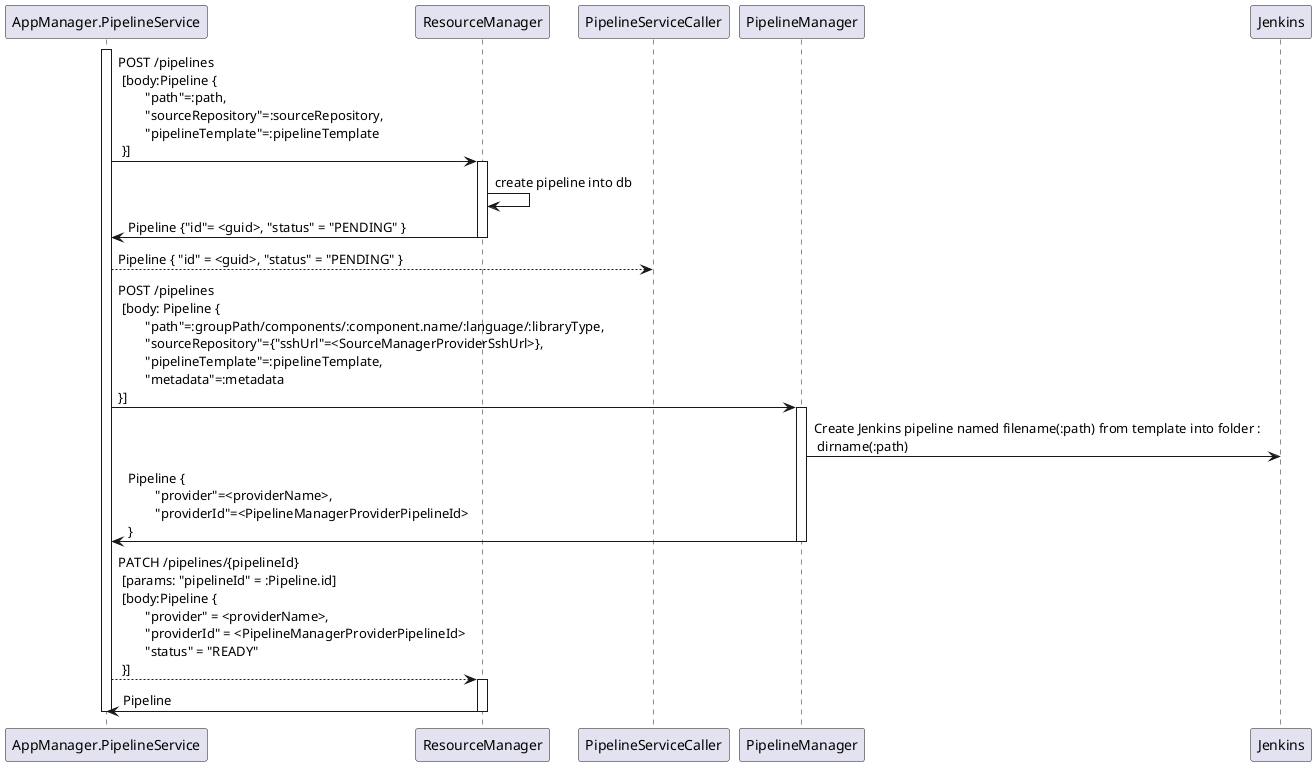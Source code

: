 @startuml

activate AppManager.PipelineService

      AppManager.PipelineService -> ResourceManager: POST /pipelines \n [body:Pipeline { \n\
\t"path"=:path, \n\t"sourceRepository"=:sourceRepository, \n\t"pipelineTemplate"=:pipelineTemplate \n }]
      activate ResourceManager
      ResourceManager -> ResourceManager: create pipeline into db
      ResourceManager -> AppManager.PipelineService: Pipeline {"id"= <guid>, "status" = "PENDING" }
      deactivate ResourceManager

      AppManager.PipelineService --> "PipelineServiceCaller" : Pipeline { "id" = <guid>, "status" = "PENDING" }

      AppManager.PipelineService -> PipelineManager: POST /pipelines \n [body: Pipeline { \n\
\t"path"=:groupPath/components/:component.name/:language/:libraryType, \n\t"sourceRepository"={"sshUrl"=<SourceManagerProviderSshUrl>},\n\t"pipelineTemplate"=:pipelineTemplate,\n\t"metadata"=:metadata\n}]
      activate PipelineManager
            PipelineManager -> Jenkins: Create Jenkins pipeline named filename(:path) from template into folder : \n dirname(:path)
          PipelineManager -> AppManager.PipelineService: Pipeline { \n\
\t"provider"=<providerName>, \n\t"providerId"=<PipelineManagerProviderPipelineId>\n}
      deactivate PipelineManager



      AppManager.PipelineService --> ResourceManager: PATCH /pipelines/{pipelineId} \n [params: "pipelineId" = :Pipeline.id] \n [body:Pipeline { \n\
\t"provider" = <providerName>,\n\t"providerId" = <PipelineManagerProviderPipelineId>\n\t"status" = "READY" \n }]

      activate ResourceManager
      ResourceManager -> AppManager.PipelineService: Pipeline
      deactivate ResourceManager
deactivate AppManager.PipelineService

@enduml